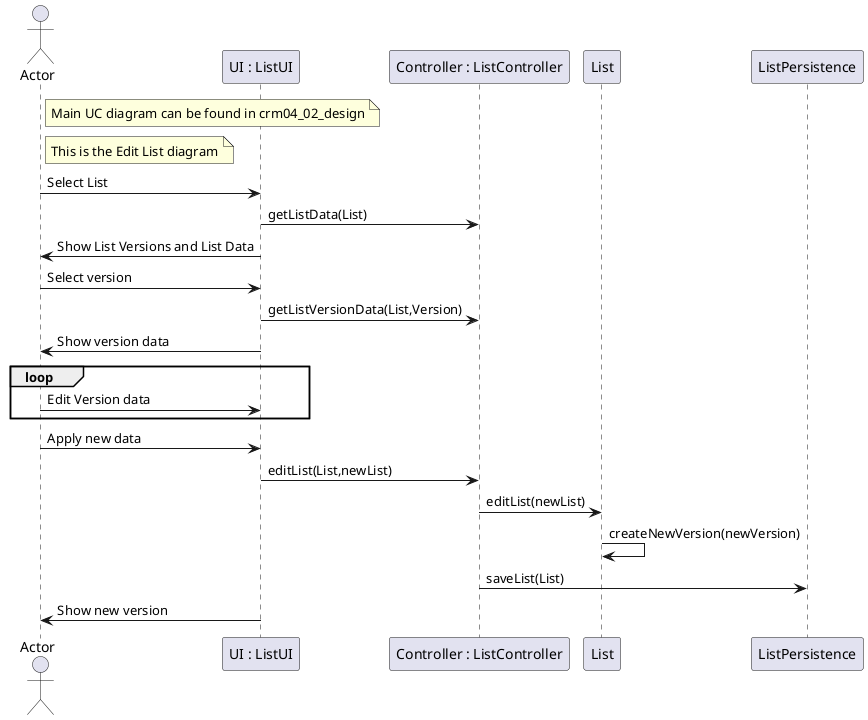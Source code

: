 @startuml doc-files/crm04_02_design_edit.png
actor Actor

  participant "UI : ListUI" as UI 
  participant "Controller : ListController" as controller
  participant "List" as list
  participant "ListPersistence" as persistence

  note right of Actor
    Main UC diagram can be found in crm04_02_design
  end note 
  note right of Actor
    This is the Edit List diagram
  end note
  Actor -> UI : Select List
  UI -> controller : getListData(List)
  UI -> Actor : Show List Versions and List Data
  Actor -> UI : Select version
  UI -> controller : getListVersionData(List,Version)
  UI -> Actor : Show version data
  loop
    Actor -> UI : Edit Version data
  end loop
  Actor -> UI : Apply new data
  UI -> controller : editList(List,newList)
  controller -> list : editList(newList)
  list -> list : createNewVersion(newVersion)
  controller -> persistence : saveList(List)
  UI -> Actor : Show new version
@enduml
